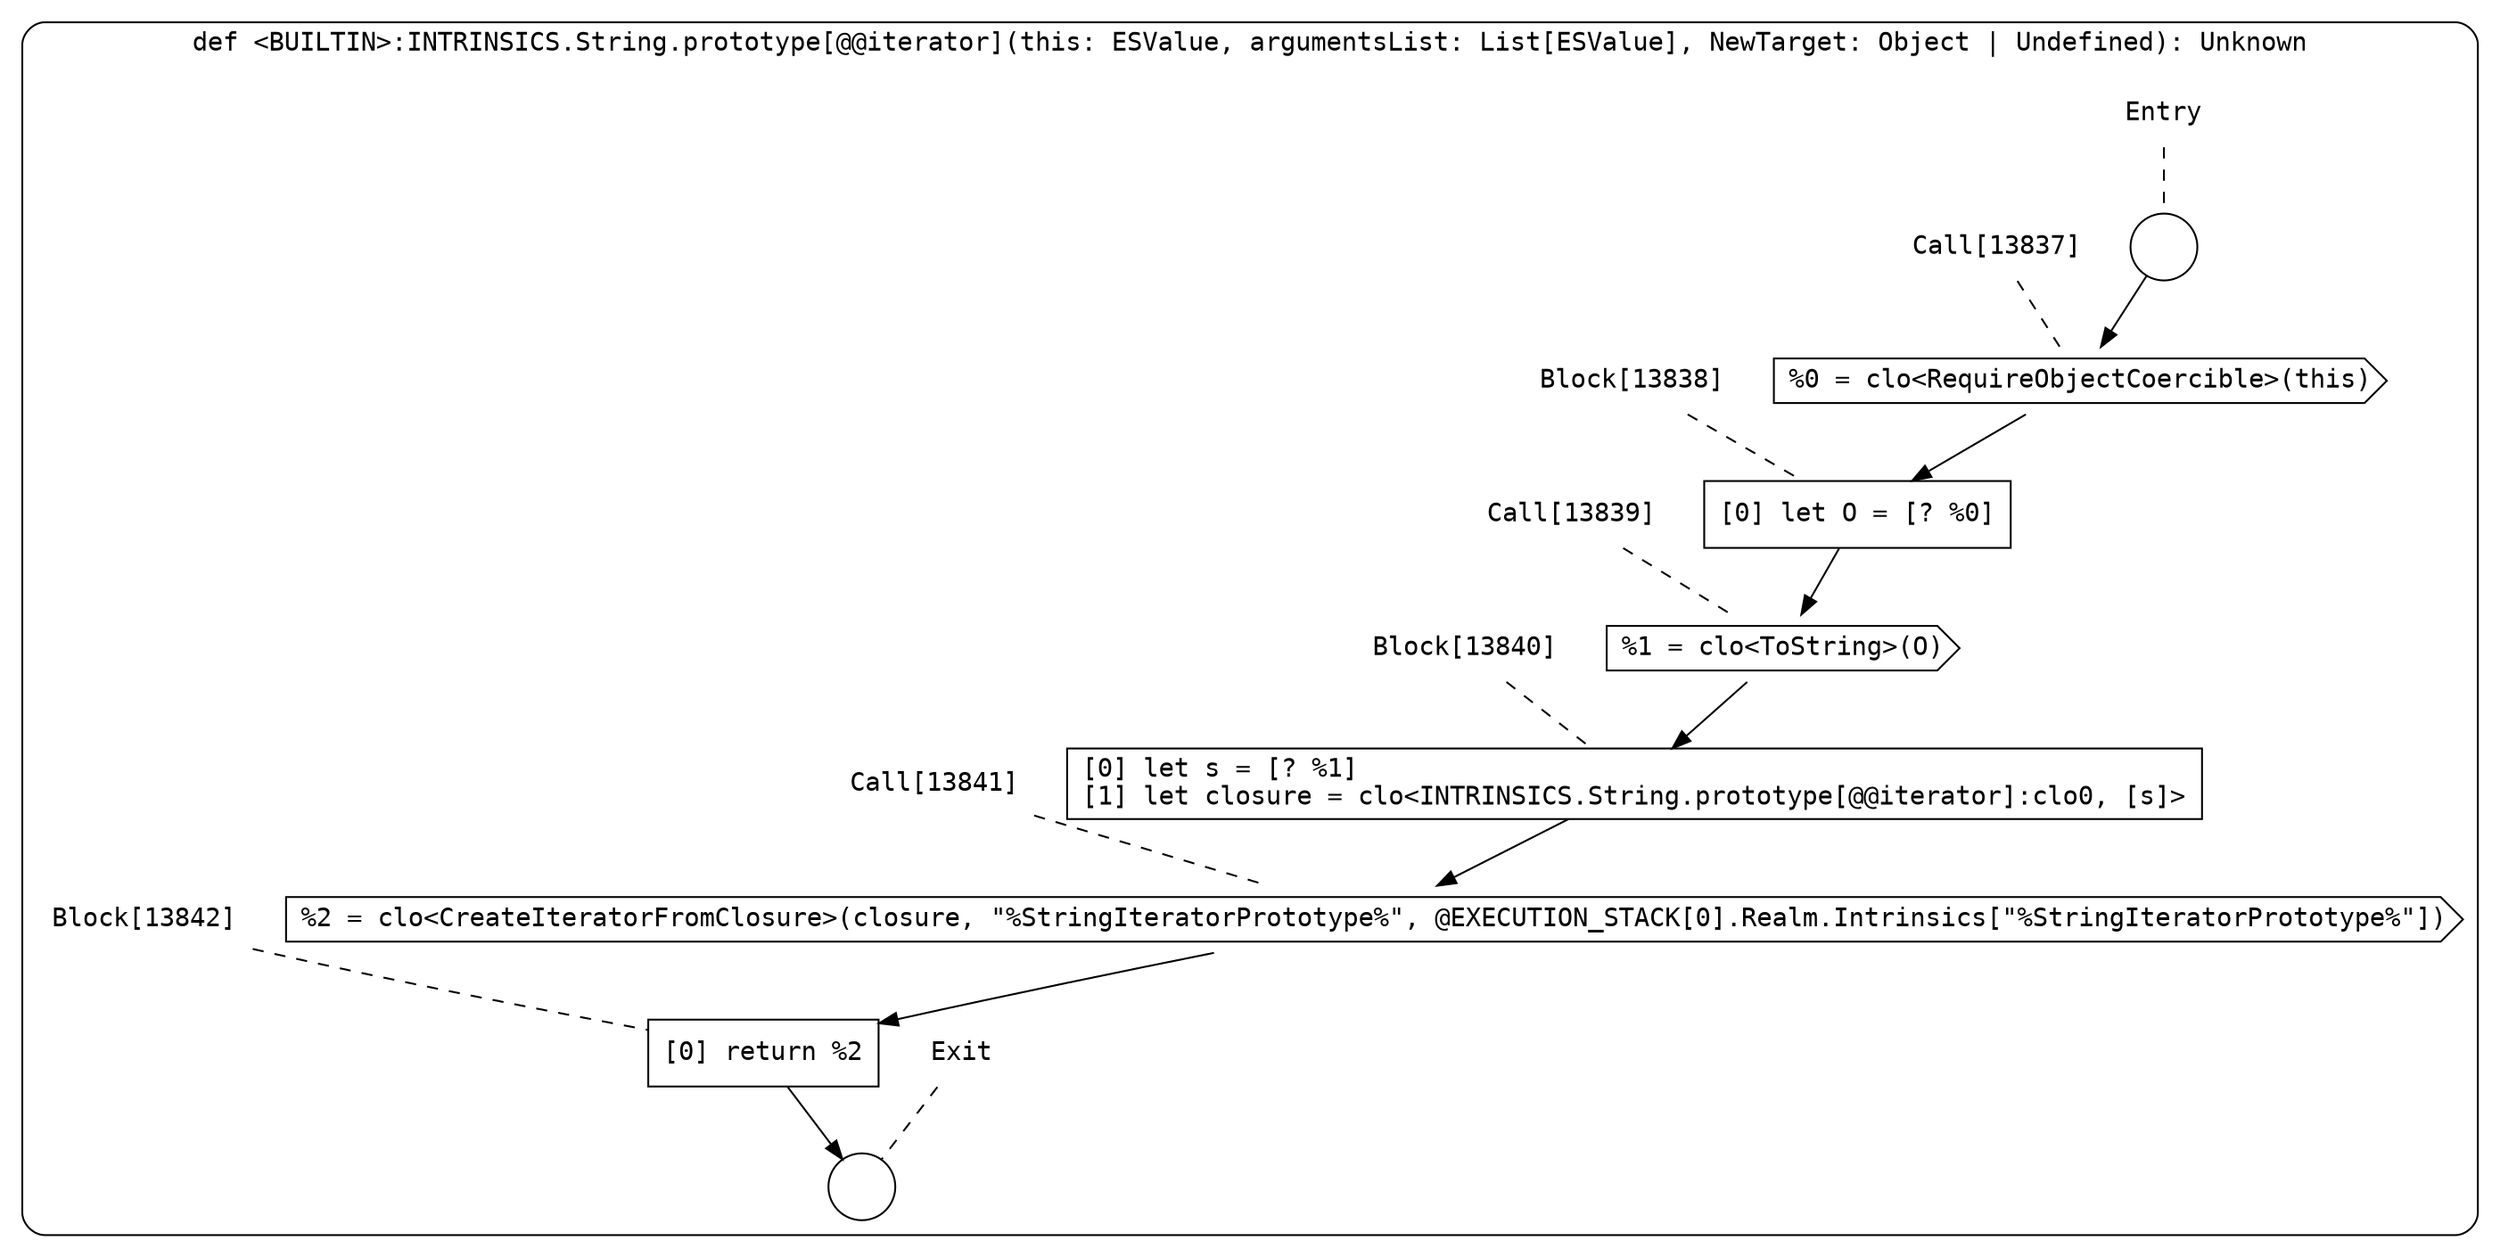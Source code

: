 digraph {
  graph [fontname = "Consolas"]
  node [fontname = "Consolas"]
  edge [fontname = "Consolas"]
  subgraph cluster2202 {
    label = "def <BUILTIN>:INTRINSICS.String.prototype[@@iterator](this: ESValue, argumentsList: List[ESValue], NewTarget: Object | Undefined): Unknown"
    style = rounded
    cluster2202_entry_name [shape=none, label=<<font color="black">Entry</font>>]
    cluster2202_entry_name -> cluster2202_entry [arrowhead=none, color="black", style=dashed]
    cluster2202_entry [shape=circle label=" " color="black" fillcolor="white" style=filled]
    cluster2202_entry -> node13837 [color="black"]
    cluster2202_exit_name [shape=none, label=<<font color="black">Exit</font>>]
    cluster2202_exit_name -> cluster2202_exit [arrowhead=none, color="black", style=dashed]
    cluster2202_exit [shape=circle label=" " color="black" fillcolor="white" style=filled]
    node13837_name [shape=none, label=<<font color="black">Call[13837]</font>>]
    node13837_name -> node13837 [arrowhead=none, color="black", style=dashed]
    node13837 [shape=cds, label=<<font color="black">%0 = clo&lt;RequireObjectCoercible&gt;(this)</font>> color="black" fillcolor="white", style=filled]
    node13837 -> node13838 [color="black"]
    node13838_name [shape=none, label=<<font color="black">Block[13838]</font>>]
    node13838_name -> node13838 [arrowhead=none, color="black", style=dashed]
    node13838 [shape=box, label=<<font color="black">[0] let O = [? %0]<BR ALIGN="LEFT"/></font>> color="black" fillcolor="white", style=filled]
    node13838 -> node13839 [color="black"]
    node13839_name [shape=none, label=<<font color="black">Call[13839]</font>>]
    node13839_name -> node13839 [arrowhead=none, color="black", style=dashed]
    node13839 [shape=cds, label=<<font color="black">%1 = clo&lt;ToString&gt;(O)</font>> color="black" fillcolor="white", style=filled]
    node13839 -> node13840 [color="black"]
    node13840_name [shape=none, label=<<font color="black">Block[13840]</font>>]
    node13840_name -> node13840 [arrowhead=none, color="black", style=dashed]
    node13840 [shape=box, label=<<font color="black">[0] let s = [? %1]<BR ALIGN="LEFT"/>[1] let closure = clo&lt;INTRINSICS.String.prototype[@@iterator]:clo0, [s]&gt;<BR ALIGN="LEFT"/></font>> color="black" fillcolor="white", style=filled]
    node13840 -> node13841 [color="black"]
    node13841_name [shape=none, label=<<font color="black">Call[13841]</font>>]
    node13841_name -> node13841 [arrowhead=none, color="black", style=dashed]
    node13841 [shape=cds, label=<<font color="black">%2 = clo&lt;CreateIteratorFromClosure&gt;(closure, &quot;%StringIteratorPrototype%&quot;, @EXECUTION_STACK[0].Realm.Intrinsics[&quot;%StringIteratorPrototype%&quot;])</font>> color="black" fillcolor="white", style=filled]
    node13841 -> node13842 [color="black"]
    node13842_name [shape=none, label=<<font color="black">Block[13842]</font>>]
    node13842_name -> node13842 [arrowhead=none, color="black", style=dashed]
    node13842 [shape=box, label=<<font color="black">[0] return %2<BR ALIGN="LEFT"/></font>> color="black" fillcolor="white", style=filled]
    node13842 -> cluster2202_exit [color="black"]
  }
}